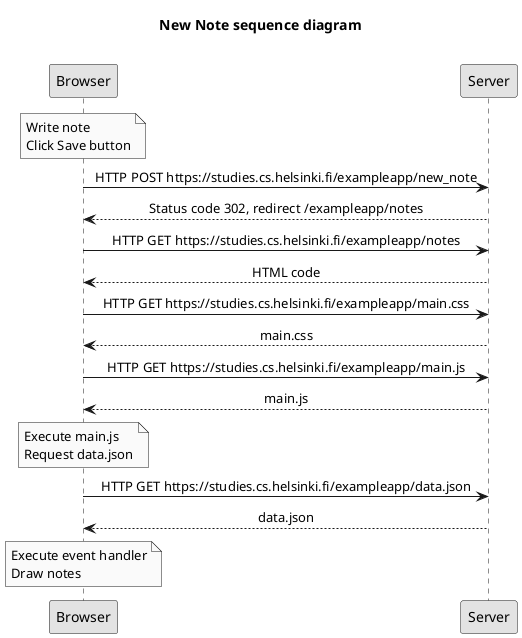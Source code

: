 @startuml 0.4 New Note
skinparam shadowing false
skinparam monochrome true
skinparam defaultFontName Courier Prime Code
skinparam sequenceMessageAlign center

title New Note sequence diagram\n

note over Browser: Write note\nClick Save button

Browser -> Server: HTTP POST https://studies.cs.helsinki.fi/exampleapp/new_note

Browser <-- Server: Status code 302, redirect /exampleapp/notes

Browser -> Server: HTTP GET https://studies.cs.helsinki.fi/exampleapp/notes

Browser <-- Server: HTML code

Browser -> Server: HTTP GET https://studies.cs.helsinki.fi/exampleapp/main.css

Browser <-- Server: main.css

Browser -> Server: HTTP GET https://studies.cs.helsinki.fi/exampleapp/main.js

Browser <-- Server: main.js

note over Browser: Execute main.js\nRequest data.json

Browser -> Server: HTTP GET https://studies.cs.helsinki.fi/exampleapp/data.json

Browser <-- Server: data.json

note over Browser: Execute event handler\nDraw notes

@enduml